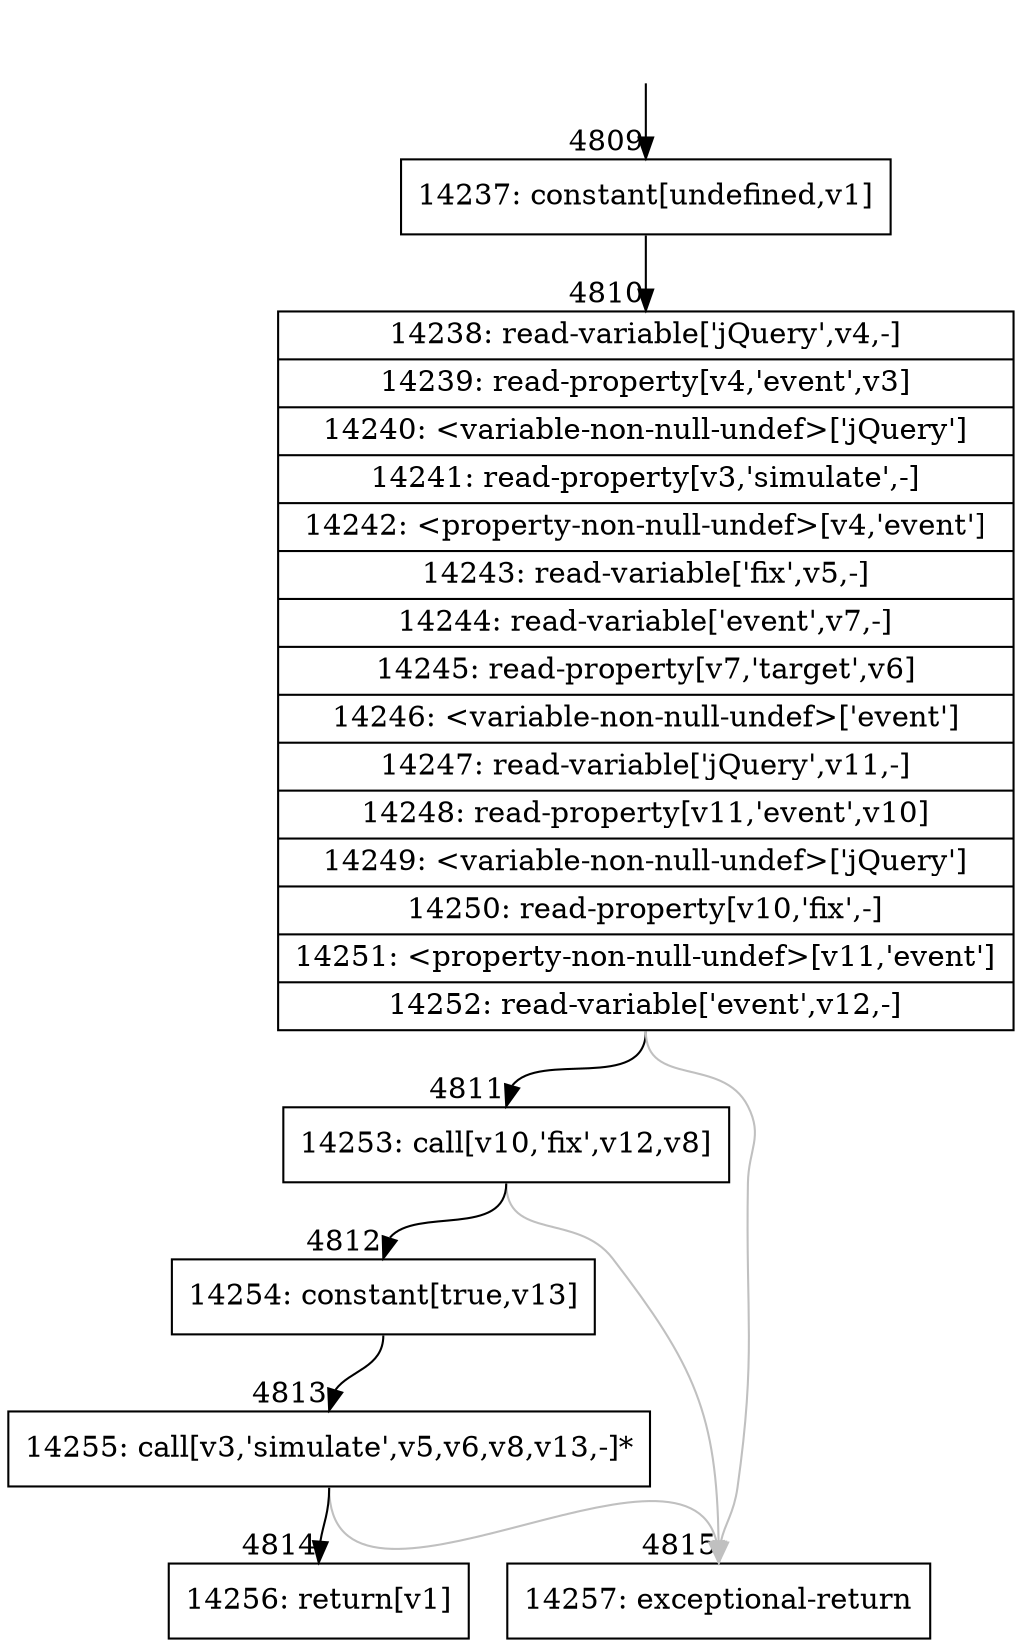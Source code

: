 digraph {
rankdir="TD"
BB_entry301[shape=none,label=""];
BB_entry301 -> BB4809 [tailport=s, headport=n, headlabel="    4809"]
BB4809 [shape=record label="{14237: constant[undefined,v1]}" ] 
BB4809 -> BB4810 [tailport=s, headport=n, headlabel="      4810"]
BB4810 [shape=record label="{14238: read-variable['jQuery',v4,-]|14239: read-property[v4,'event',v3]|14240: \<variable-non-null-undef\>['jQuery']|14241: read-property[v3,'simulate',-]|14242: \<property-non-null-undef\>[v4,'event']|14243: read-variable['fix',v5,-]|14244: read-variable['event',v7,-]|14245: read-property[v7,'target',v6]|14246: \<variable-non-null-undef\>['event']|14247: read-variable['jQuery',v11,-]|14248: read-property[v11,'event',v10]|14249: \<variable-non-null-undef\>['jQuery']|14250: read-property[v10,'fix',-]|14251: \<property-non-null-undef\>[v11,'event']|14252: read-variable['event',v12,-]}" ] 
BB4810 -> BB4811 [tailport=s, headport=n, headlabel="      4811"]
BB4810 -> BB4815 [tailport=s, headport=n, color=gray, headlabel="      4815"]
BB4811 [shape=record label="{14253: call[v10,'fix',v12,v8]}" ] 
BB4811 -> BB4812 [tailport=s, headport=n, headlabel="      4812"]
BB4811 -> BB4815 [tailport=s, headport=n, color=gray]
BB4812 [shape=record label="{14254: constant[true,v13]}" ] 
BB4812 -> BB4813 [tailport=s, headport=n, headlabel="      4813"]
BB4813 [shape=record label="{14255: call[v3,'simulate',v5,v6,v8,v13,-]*}" ] 
BB4813 -> BB4814 [tailport=s, headport=n, headlabel="      4814"]
BB4813 -> BB4815 [tailport=s, headport=n, color=gray]
BB4814 [shape=record label="{14256: return[v1]}" ] 
BB4815 [shape=record label="{14257: exceptional-return}" ] 
}
